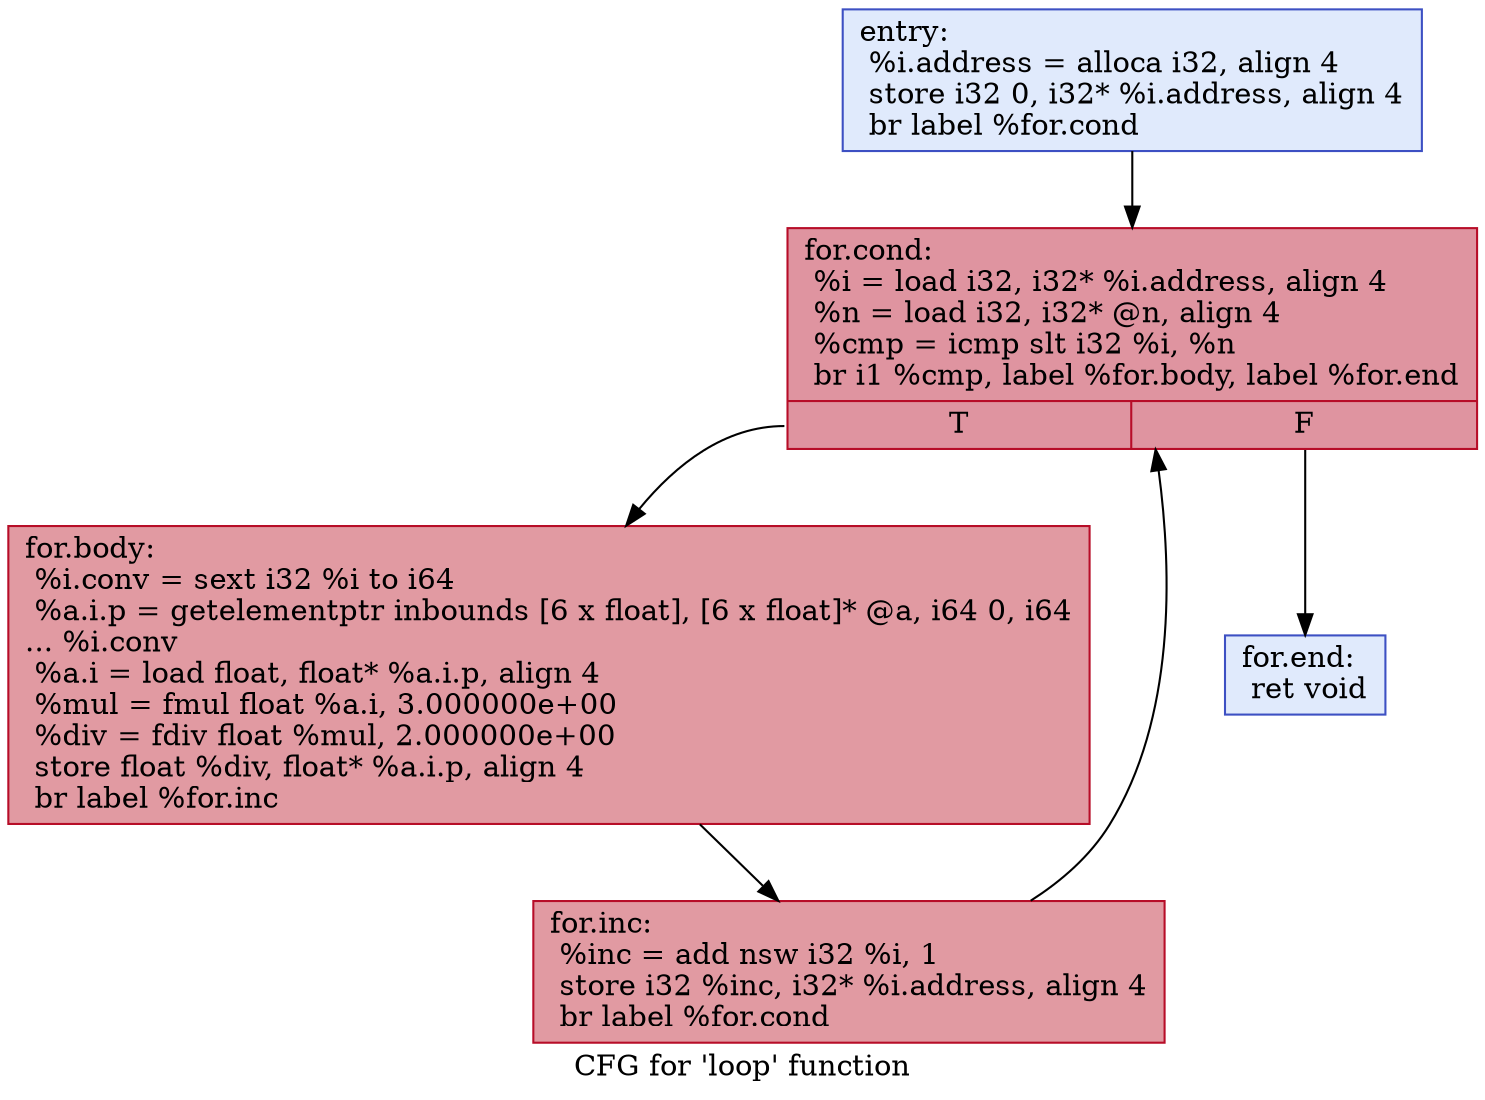 digraph "CFG for 'loop' function" {
	label="CFG for 'loop' function";

	Node0x55c5d0 [shape=record,color="#3d50c3ff", style=filled, fillcolor="#b9d0f970",label="{entry:\l  %i.address = alloca i32, align 4\l  store i32 0, i32* %i.address, align 4\l  br label %for.cond\l}"];
	Node0x55c5d0 -> Node0x55c880;
	Node0x55c880 [shape=record,color="#b70d28ff", style=filled, fillcolor="#b70d2870",label="{for.cond:                                         \l  %i = load i32, i32* %i.address, align 4\l  %n = load i32, i32* @n, align 4\l  %cmp = icmp slt i32 %i, %n\l  br i1 %cmp, label %for.body, label %for.end\l|{<s0>T|<s1>F}}"];
	Node0x55c880:s0 -> Node0x55cab0;
	Node0x55c880:s1 -> Node0x55cb30;
	Node0x55cab0 [shape=record,color="#b70d28ff", style=filled, fillcolor="#bb1b2c70",label="{for.body:                                         \l  %i.conv = sext i32 %i to i64\l  %a.i.p = getelementptr inbounds [6 x float], [6 x float]* @a, i64 0, i64\l... %i.conv\l  %a.i = load float, float* %a.i.p, align 4\l  %mul = fmul float %a.i, 3.000000e+00\l  %div = fdiv float %mul, 2.000000e+00\l  store float %div, float* %a.i.p, align 4\l  br label %for.inc\l}"];
	Node0x55cab0 -> Node0x55d0c0;
	Node0x55d0c0 [shape=record,color="#b70d28ff", style=filled, fillcolor="#bb1b2c70",label="{for.inc:                                          \l  %inc = add nsw i32 %i, 1\l  store i32 %inc, i32* %i.address, align 4\l  br label %for.cond\l}"];
	Node0x55d0c0 -> Node0x55c880;
	Node0x55cb30 [shape=record,color="#3d50c3ff", style=filled, fillcolor="#b9d0f970",label="{for.end:                                          \l  ret void\l}"];
}

